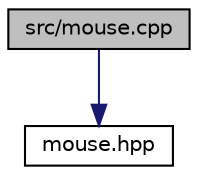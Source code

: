 digraph "src/mouse.cpp"
{
  edge [fontname="Helvetica",fontsize="10",labelfontname="Helvetica",labelfontsize="10"];
  node [fontname="Helvetica",fontsize="10",shape=record];
  Node1 [label="src/mouse.cpp",height=0.2,width=0.4,color="black", fillcolor="grey75", style="filled", fontcolor="black"];
  Node1 -> Node2 [color="midnightblue",fontsize="10",style="solid"];
  Node2 [label="mouse.hpp",height=0.2,width=0.4,color="black", fillcolor="white", style="filled",URL="$mouse_8hpp.html",tooltip="Classe de gestion de la souris. "];
}
